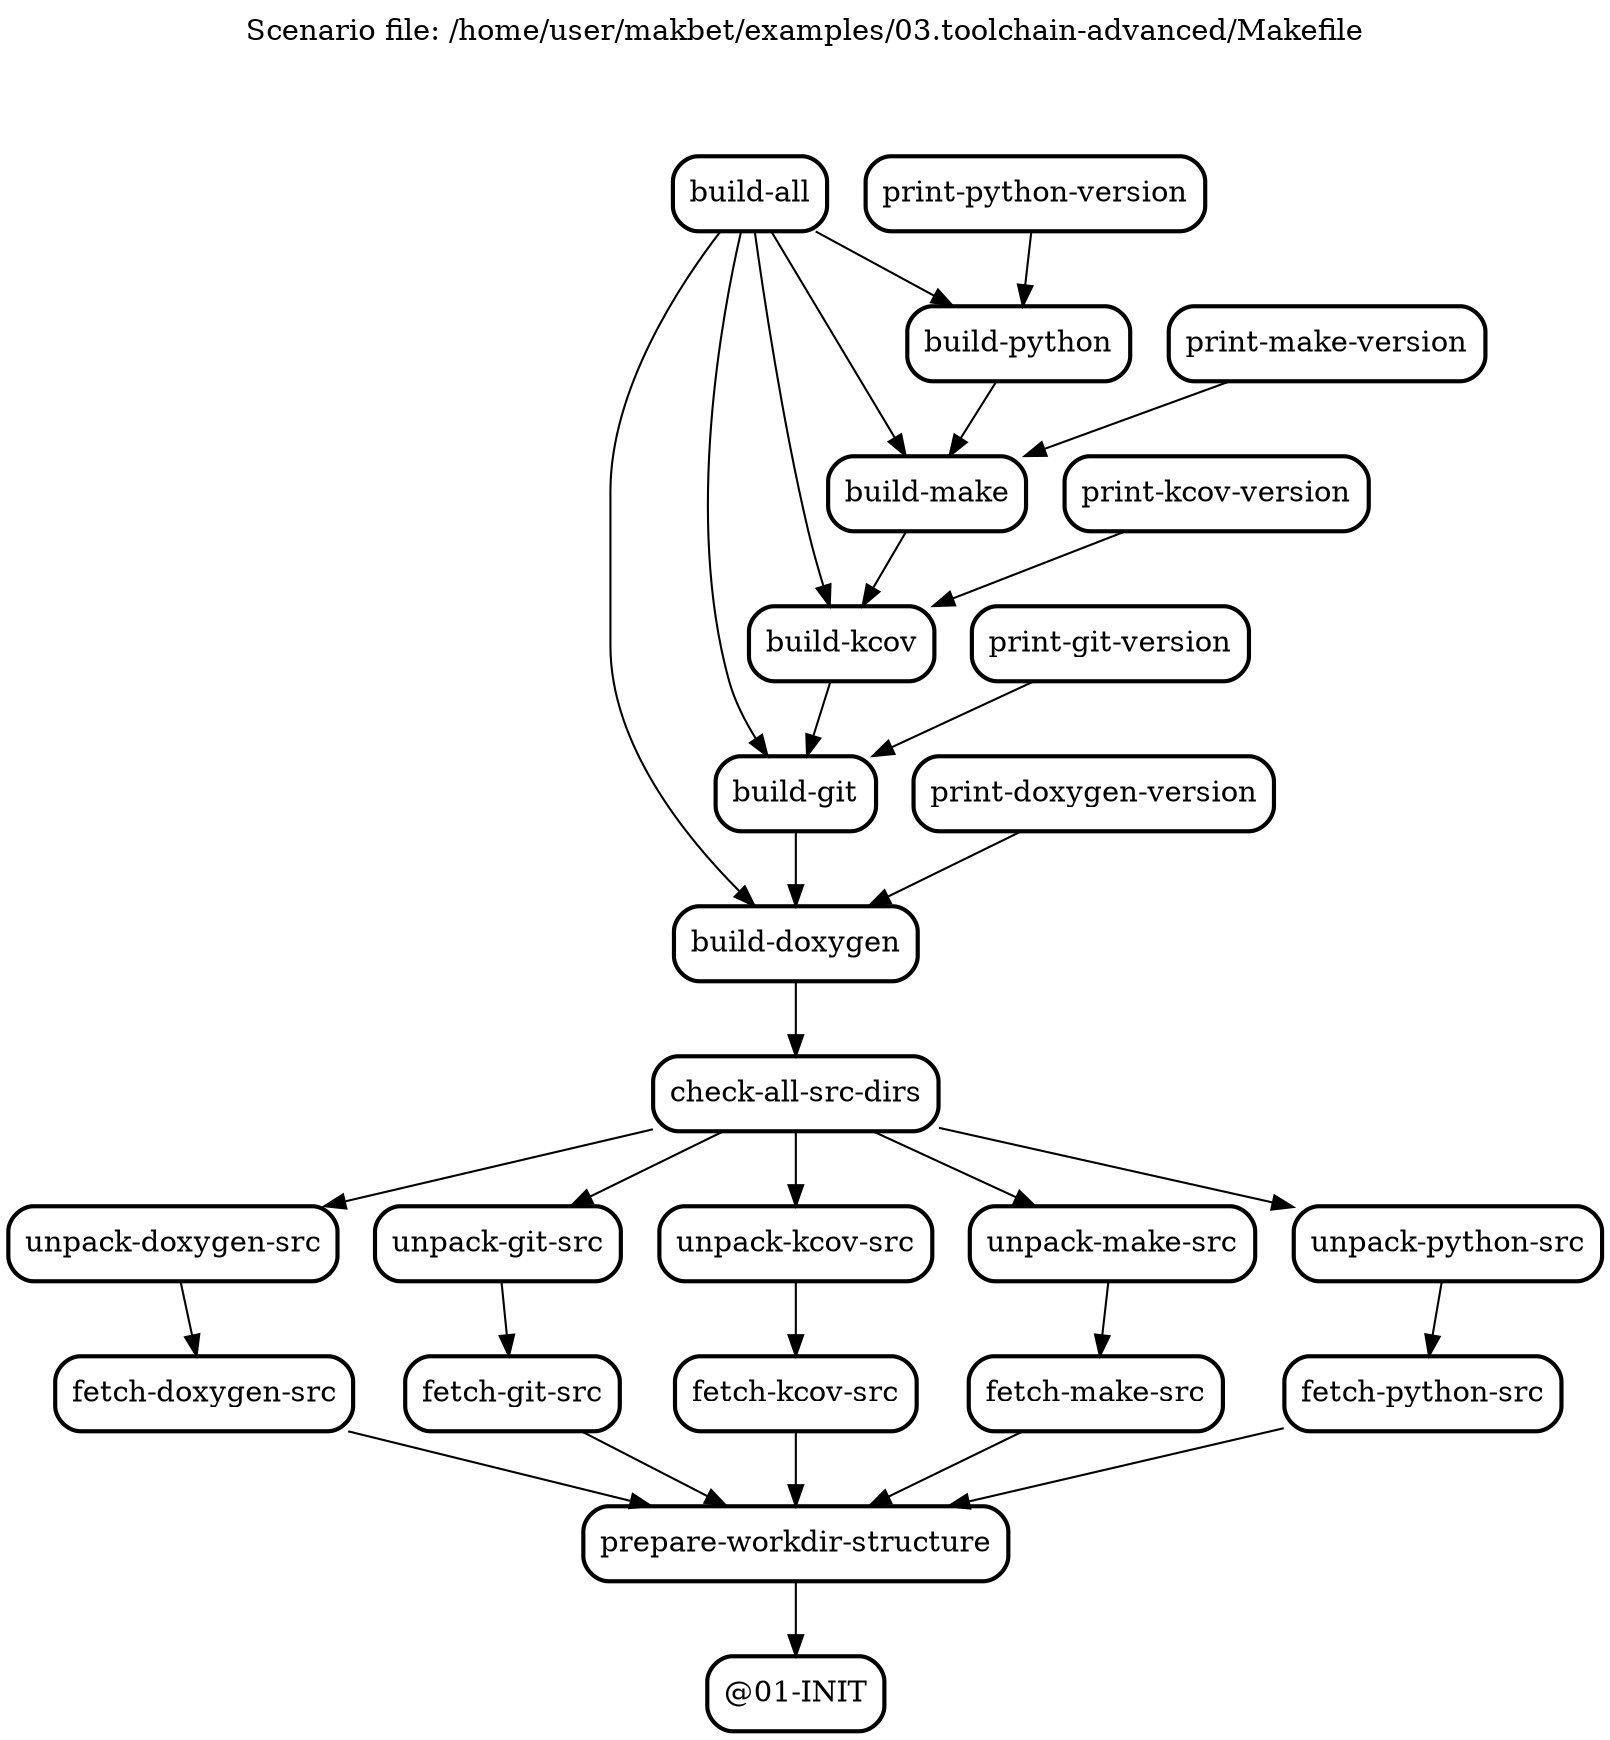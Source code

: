 digraph {

// This file has been generated by makbet heads/master-0-g0eba8f3
// Generation date: Mon Aug 31 12:00:46 AM CEST 2020
// Scenario file: /home/user/makbet/examples/03.toolchain-advanced/Makefile

// Graph title.
labelloc="t";
label="Scenario file: /home/user/makbet/examples/03.toolchain-advanced/Makefile\n\n\n\n";

// Global options for all nodes.
node [shape="box" style="rounded, bold"];


// TASK_NAME: @01-INIT
// TASK_ID: 1
// TASK_DEPS: 
// TASK_CMD: 
// TASK_CMD_OPTS: 
"@01-INIT";

// TASK_NAME: build-all
// TASK_ID: 26
// TASK_DEPS: build-doxygen build-git build-kcov build-make build-python
// TASK_CMD: 
// TASK_CMD_OPTS: 
"build-all" -> "build-doxygen";
"build-all" -> "build-git";
"build-all" -> "build-kcov";
"build-all" -> "build-make";
"build-all" -> "build-python";

// TASK_NAME: build-doxygen
// TASK_ID: 15
// TASK_DEPS: check-all-src-dirs
// TASK_CMD: /home/user/makbet/examples/lib/tasks/build-scripts/build-doxygen.sh
// TASK_CMD_OPTS: /tmp/makbet/examples/03.toolchain-advanced/doxygen/doxygen-Release_1_8_20/
"build-doxygen" -> "check-all-src-dirs";

// TASK_NAME: build-git
// TASK_ID: 16
// TASK_DEPS: build-doxygen
// TASK_CMD: /home/user/makbet/examples/lib/tasks/build-scripts/build-git.sh
// TASK_CMD_OPTS: /tmp/makbet/examples/03.toolchain-advanced/git/git-2.29.2/
"build-git" -> "build-doxygen";

// TASK_NAME: build-kcov
// TASK_ID: 17
// TASK_DEPS: build-git
// TASK_CMD: /home/user/makbet/examples/lib/tasks/build-scripts/build-kcov.sh
// TASK_CMD_OPTS: /tmp/makbet/examples/03.toolchain-advanced/kcov/kcov-38/
"build-kcov" -> "build-git";

// TASK_NAME: build-make
// TASK_ID: 18
// TASK_DEPS: build-kcov
// TASK_CMD: /home/user/makbet/examples/lib/tasks/build-scripts/build-make.sh
// TASK_CMD_OPTS: /tmp/makbet/examples/03.toolchain-advanced/make/make-4.3/
"build-make" -> "build-kcov";

// TASK_NAME: build-python
// TASK_ID: 19
// TASK_DEPS: build-make
// TASK_CMD: /home/user/makbet/examples/lib/tasks/build-scripts/build-python.sh
// TASK_CMD_OPTS: /tmp/makbet/examples/03.toolchain-advanced/python/Python-3.9.0/
"build-python" -> "build-make";

// TASK_NAME: check-all-src-dirs
// TASK_ID: 14
// TASK_DEPS: unpack-doxygen-src unpack-git-src unpack-kcov-src unpack-make-src unpack-python-src
// TASK_CMD: /home/user/makbet/examples/lib/tasks/common/check-dirs.sh
// TASK_CMD_OPTS: /tmp/makbet/examples/03.toolchain-advanced/doxygen/doxygen-Release_1_8_20/ /tmp/makbet/examples/03.toolchain-advanced/git/git-2.29.2/ /tmp/makbet/examples/03.toolchain-advanced/kcov/kcov-38/ /tmp/makbet/examples/03.toolchain-advanced/make/make-4.3/ /tmp/makbet/examples/03.toolchain-advanced/python/Python-3.9.0/
"check-all-src-dirs" -> "unpack-doxygen-src";
"check-all-src-dirs" -> "unpack-git-src";
"check-all-src-dirs" -> "unpack-kcov-src";
"check-all-src-dirs" -> "unpack-make-src";
"check-all-src-dirs" -> "unpack-python-src";

// TASK_NAME: fetch-doxygen-src
// TASK_ID: 4
// TASK_DEPS: prepare-workdir-structure
// TASK_CMD: /home/user/makbet/examples/lib/tasks/common/download-file.sh
// TASK_CMD_OPTS: https://github.com/doxygen/doxygen/archive/Release_1_8_20.zip /tmp/makbet/examples/03.toolchain-advanced/doxygen/Release_1_8_20.zip
"fetch-doxygen-src" -> "prepare-workdir-structure";

// TASK_NAME: fetch-git-src
// TASK_ID: 5
// TASK_DEPS: prepare-workdir-structure
// TASK_CMD: /home/user/makbet/examples/lib/tasks/common/download-file.sh
// TASK_CMD_OPTS: https://github.com/git/git/archive/v2.29.2.zip /tmp/makbet/examples/03.toolchain-advanced/git/v2.29.2.zip
"fetch-git-src" -> "prepare-workdir-structure";

// TASK_NAME: fetch-kcov-src
// TASK_ID: 6
// TASK_DEPS: prepare-workdir-structure
// TASK_CMD: /home/user/makbet/examples/lib/tasks/common/download-file.sh
// TASK_CMD_OPTS: https://github.com/SimonKagstrom/kcov/archive/38.zip /tmp/makbet/examples/03.toolchain-advanced/kcov/38.zip
"fetch-kcov-src" -> "prepare-workdir-structure";

// TASK_NAME: fetch-make-src
// TASK_ID: 7
// TASK_DEPS: prepare-workdir-structure
// TASK_CMD: /home/user/makbet/examples/lib/tasks/common/download-file.sh
// TASK_CMD_OPTS: http://ftp.gnu.org/gnu/make/make-4.3.tar.gz /tmp/makbet/examples/03.toolchain-advanced/make/make-4.3.tar.gz
"fetch-make-src" -> "prepare-workdir-structure";

// TASK_NAME: fetch-python-src
// TASK_ID: 8
// TASK_DEPS: prepare-workdir-structure
// TASK_CMD: /home/user/makbet/examples/lib/tasks/common/download-file.sh
// TASK_CMD_OPTS: https://www.python.org/ftp/python/3.9.0/Python-3.9.0.tar.xz /tmp/makbet/examples/03.toolchain-advanced/python/Python-3.9.0.tar.xz
"fetch-python-src" -> "prepare-workdir-structure";

// TASK_NAME: prepare-workdir-structure
// TASK_ID: 3
// TASK_DEPS: @01-INIT
// TASK_CMD: /home/user/makbet/examples/lib/tasks/common/create-dir-structure.sh
// TASK_CMD_OPTS: /tmp/makbet/examples/03.toolchain-advanced/doxygen /tmp/makbet/examples/03.toolchain-advanced/git /tmp/makbet/examples/03.toolchain-advanced/kcov /tmp/makbet/examples/03.toolchain-advanced/make /tmp/makbet/examples/03.toolchain-advanced/python
"prepare-workdir-structure" -> "@01-INIT";

// TASK_NAME: print-doxygen-version
// TASK_ID: 21
// TASK_DEPS: build-doxygen
// TASK_CMD: /home/user/makbet/examples/lib/tasks/common/exec-cmd.sh
// TASK_CMD_OPTS: /tmp/makbet/examples/03.toolchain-advanced/doxygen/doxygen-Release_1_8_20/build/bin/doxygen --version
"print-doxygen-version" -> "build-doxygen";

// TASK_NAME: print-git-version
// TASK_ID: 22
// TASK_DEPS: build-git
// TASK_CMD: /home/user/makbet/examples/lib/tasks/common/exec-cmd.sh
// TASK_CMD_OPTS: /tmp/makbet/examples/03.toolchain-advanced/git/git-2.29.2/git --version
"print-git-version" -> "build-git";

// TASK_NAME: print-kcov-version
// TASK_ID: 23
// TASK_DEPS: build-kcov
// TASK_CMD: /home/user/makbet/examples/lib/tasks/common/exec-cmd.sh
// TASK_CMD_OPTS: /tmp/makbet/examples/03.toolchain-advanced/kcov/kcov-38/build/src/kcov --version
"print-kcov-version" -> "build-kcov";

// TASK_NAME: print-make-version
// TASK_ID: 24
// TASK_DEPS: build-make
// TASK_CMD: /home/user/makbet/examples/lib/tasks/common/exec-cmd.sh
// TASK_CMD_OPTS: /tmp/makbet/examples/03.toolchain-advanced/make/make-4.3/make --version
"print-make-version" -> "build-make";

// TASK_NAME: print-python-version
// TASK_ID: 25
// TASK_DEPS: build-python
// TASK_CMD: /home/user/makbet/examples/lib/tasks/common/exec-cmd.sh
// TASK_CMD_OPTS: /tmp/makbet/examples/03.toolchain-advanced/python/Python-3.9.0/python -V
"print-python-version" -> "build-python";

// TASK_NAME: unpack-doxygen-src
// TASK_ID: 9
// TASK_DEPS: fetch-doxygen-src
// TASK_CMD: /home/user/makbet/examples/lib/tasks/common/uncompress-zip-file.sh
// TASK_CMD_OPTS: /tmp/makbet/examples/03.toolchain-advanced/doxygen/Release_1_8_20.zip /tmp/makbet/examples/03.toolchain-advanced/doxygen/
"unpack-doxygen-src" -> "fetch-doxygen-src";

// TASK_NAME: unpack-git-src
// TASK_ID: 10
// TASK_DEPS: fetch-git-src
// TASK_CMD: /home/user/makbet/examples/lib/tasks/common/uncompress-zip-file.sh
// TASK_CMD_OPTS: /tmp/makbet/examples/03.toolchain-advanced/git/v2.29.2.zip /tmp/makbet/examples/03.toolchain-advanced/git/
"unpack-git-src" -> "fetch-git-src";

// TASK_NAME: unpack-kcov-src
// TASK_ID: 11
// TASK_DEPS: fetch-kcov-src
// TASK_CMD: /home/user/makbet/examples/lib/tasks/common/uncompress-zip-file.sh
// TASK_CMD_OPTS: /tmp/makbet/examples/03.toolchain-advanced/kcov/38.zip /tmp/makbet/examples/03.toolchain-advanced/kcov/
"unpack-kcov-src" -> "fetch-kcov-src";

// TASK_NAME: unpack-make-src
// TASK_ID: 12
// TASK_DEPS: fetch-make-src
// TASK_CMD: /home/user/makbet/examples/lib/tasks/common/uncompress-tgz-file.sh
// TASK_CMD_OPTS: /tmp/makbet/examples/03.toolchain-advanced/make/make-4.3.tar.gz /tmp/makbet/examples/03.toolchain-advanced/make/
"unpack-make-src" -> "fetch-make-src";

// TASK_NAME: unpack-python-src
// TASK_ID: 13
// TASK_DEPS: fetch-python-src
// TASK_CMD: /home/user/makbet/examples/lib/tasks/common/uncompress-txz-file.sh
// TASK_CMD_OPTS: /tmp/makbet/examples/03.toolchain-advanced/python/Python-3.9.0.tar.xz /tmp/makbet/examples/03.toolchain-advanced/python/
"unpack-python-src" -> "fetch-python-src";

}


// End of file
